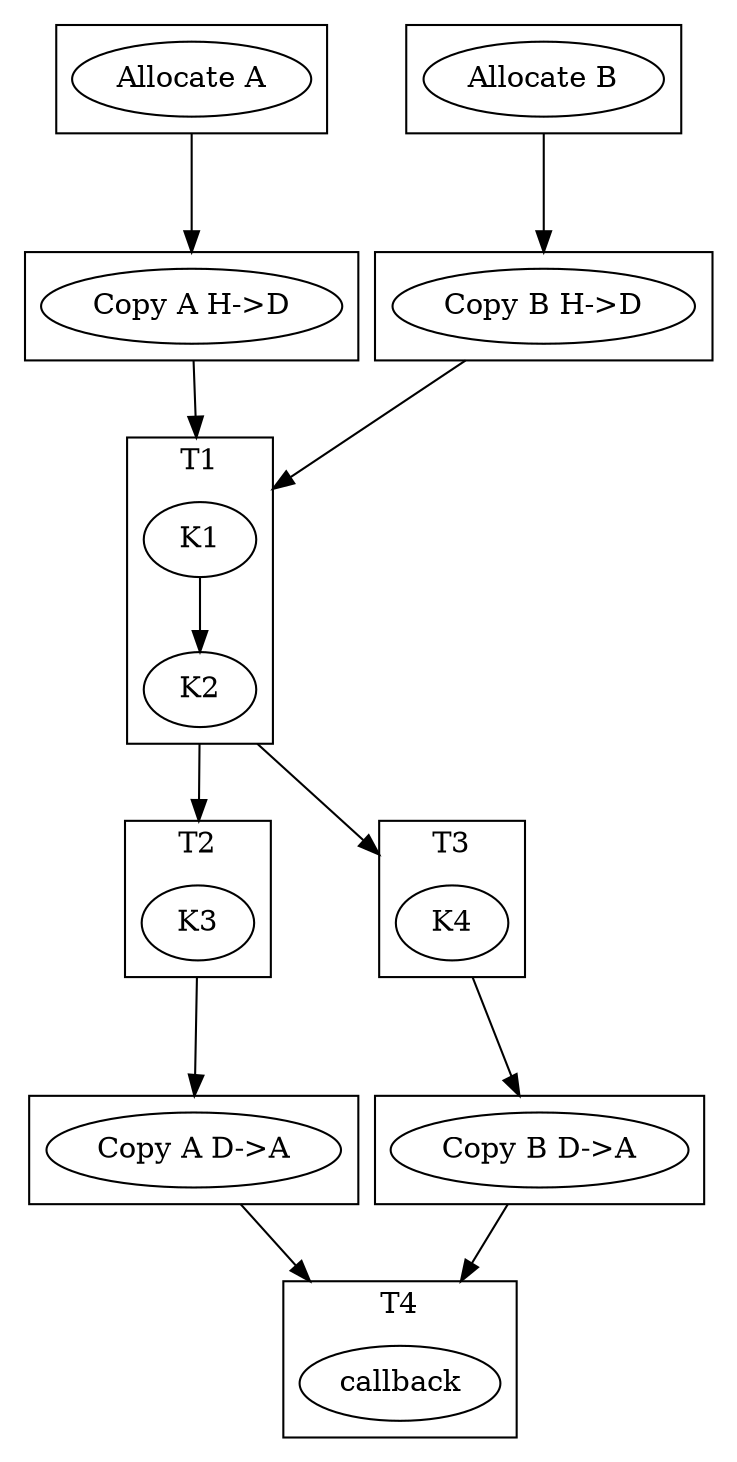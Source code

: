 digraph {
    compound=true;
    subgraph cluster_00 {
      label="";
      AA [label="Allocate A"];
    }

    subgraph cluster_01 {
      label="";
      CA [label="Copy A H->D"];
    }

    subgraph cluster_10 {
      label="";
      AB [label="Allocate B"];
    }

    subgraph cluster_11 {
      label="";
      CB [label="Copy B H->D"];
    }

    subgraph cluster_0 {
      label="T1";
      K1 [label="K1"];
      K2 [label="K2"];
    }

    CA -> K1 [ltail=cluster_01,lhead=cluster_0,minlen=2];
    AA -> CA [ltail=cluster_00,lhead=cluster_01,minlen=2];

    CB -> K1 [ltail=cluster_11,lhead=cluster_0,minlen=2];
    AB -> CB [ltail=cluster_10,lhead=cluster_11,minlen=2];

    subgraph cluster_1 {
      label="T2";
      K3 [label="K3"];
    }
    subgraph cluster_2 {
      label="T3";
      K4 [label="K4"];
    }

    K1 -> K2;
    K2 -> K3 [ltail=cluster_0,lhead=cluster_1,minlen=2];
    K2 -> K4 [ltail=cluster_0,lhead=cluster_2,minlen=2];

    subgraph cluster_02 {
      label="";
      CA2 [label="Copy A D->A"];
    }

    subgraph cluster_12 {
      label="";
      CB2 [label="Copy B D->A"];
    }

    subgraph cluster_3 {
      label="T4";
      cb [label="callback"];
    }

    K3 -> CA2 [ltail=cluster_1,lhead=cluster_02,minlen=2];
    K4 -> CB2 [ltail=cluster_2,lhead=cluster_12,minlen=2];

    CA2 -> cb [ltail=cluster_02,lhead=cluster_3,minlen=2]
    CB2 -> cb [ltail=cluster_12,lhead=cluster_3,minlen=2]
}
